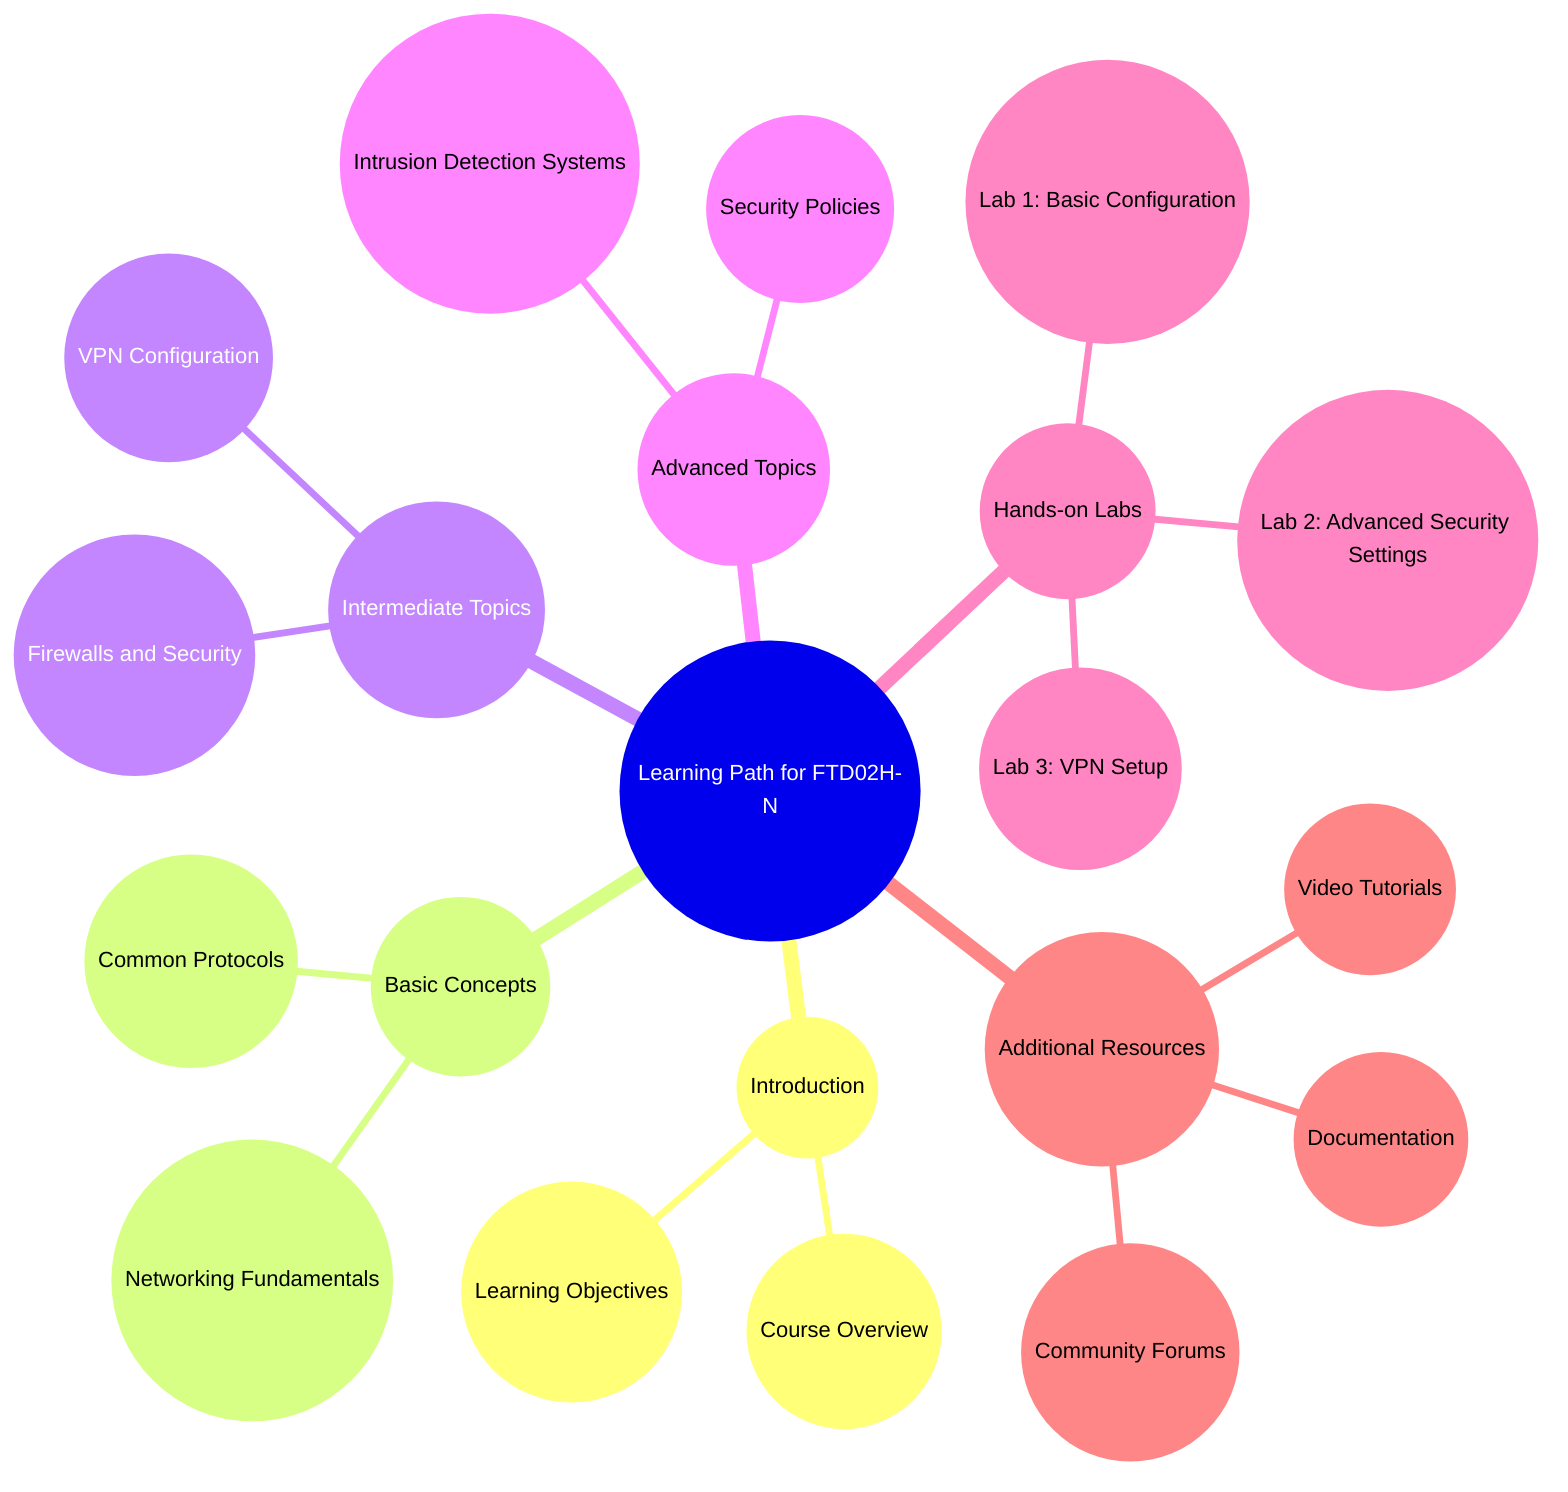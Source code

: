 mindmap
  root((Learning Path for FTD02H-N))
    Intro((Introduction))
      Overview((Course Overview))
      Objectives((Learning Objectives))
    Basics((Basic Concepts))
      NetworkFund((Networking Fundamentals))
      Protocols((Common Protocols))
    Intermediate((Intermediate Topics))
      Firewalls((Firewalls and Security))
      VPNs((VPN Configuration))
    Advanced((Advanced Topics))
      Intrusion((Intrusion Detection Systems))
      Policies((Security Policies))
    HandsOn((Hands-on Labs))
      Lab1((Lab 1: Basic Configuration))
      Lab2((Lab 2: Advanced Security Settings))
      Lab3((Lab 3: VPN Setup))
    Resources((Additional Resources))
      Docs((Documentation))
      Forums((Community Forums))
      Videos((Video Tutorials))